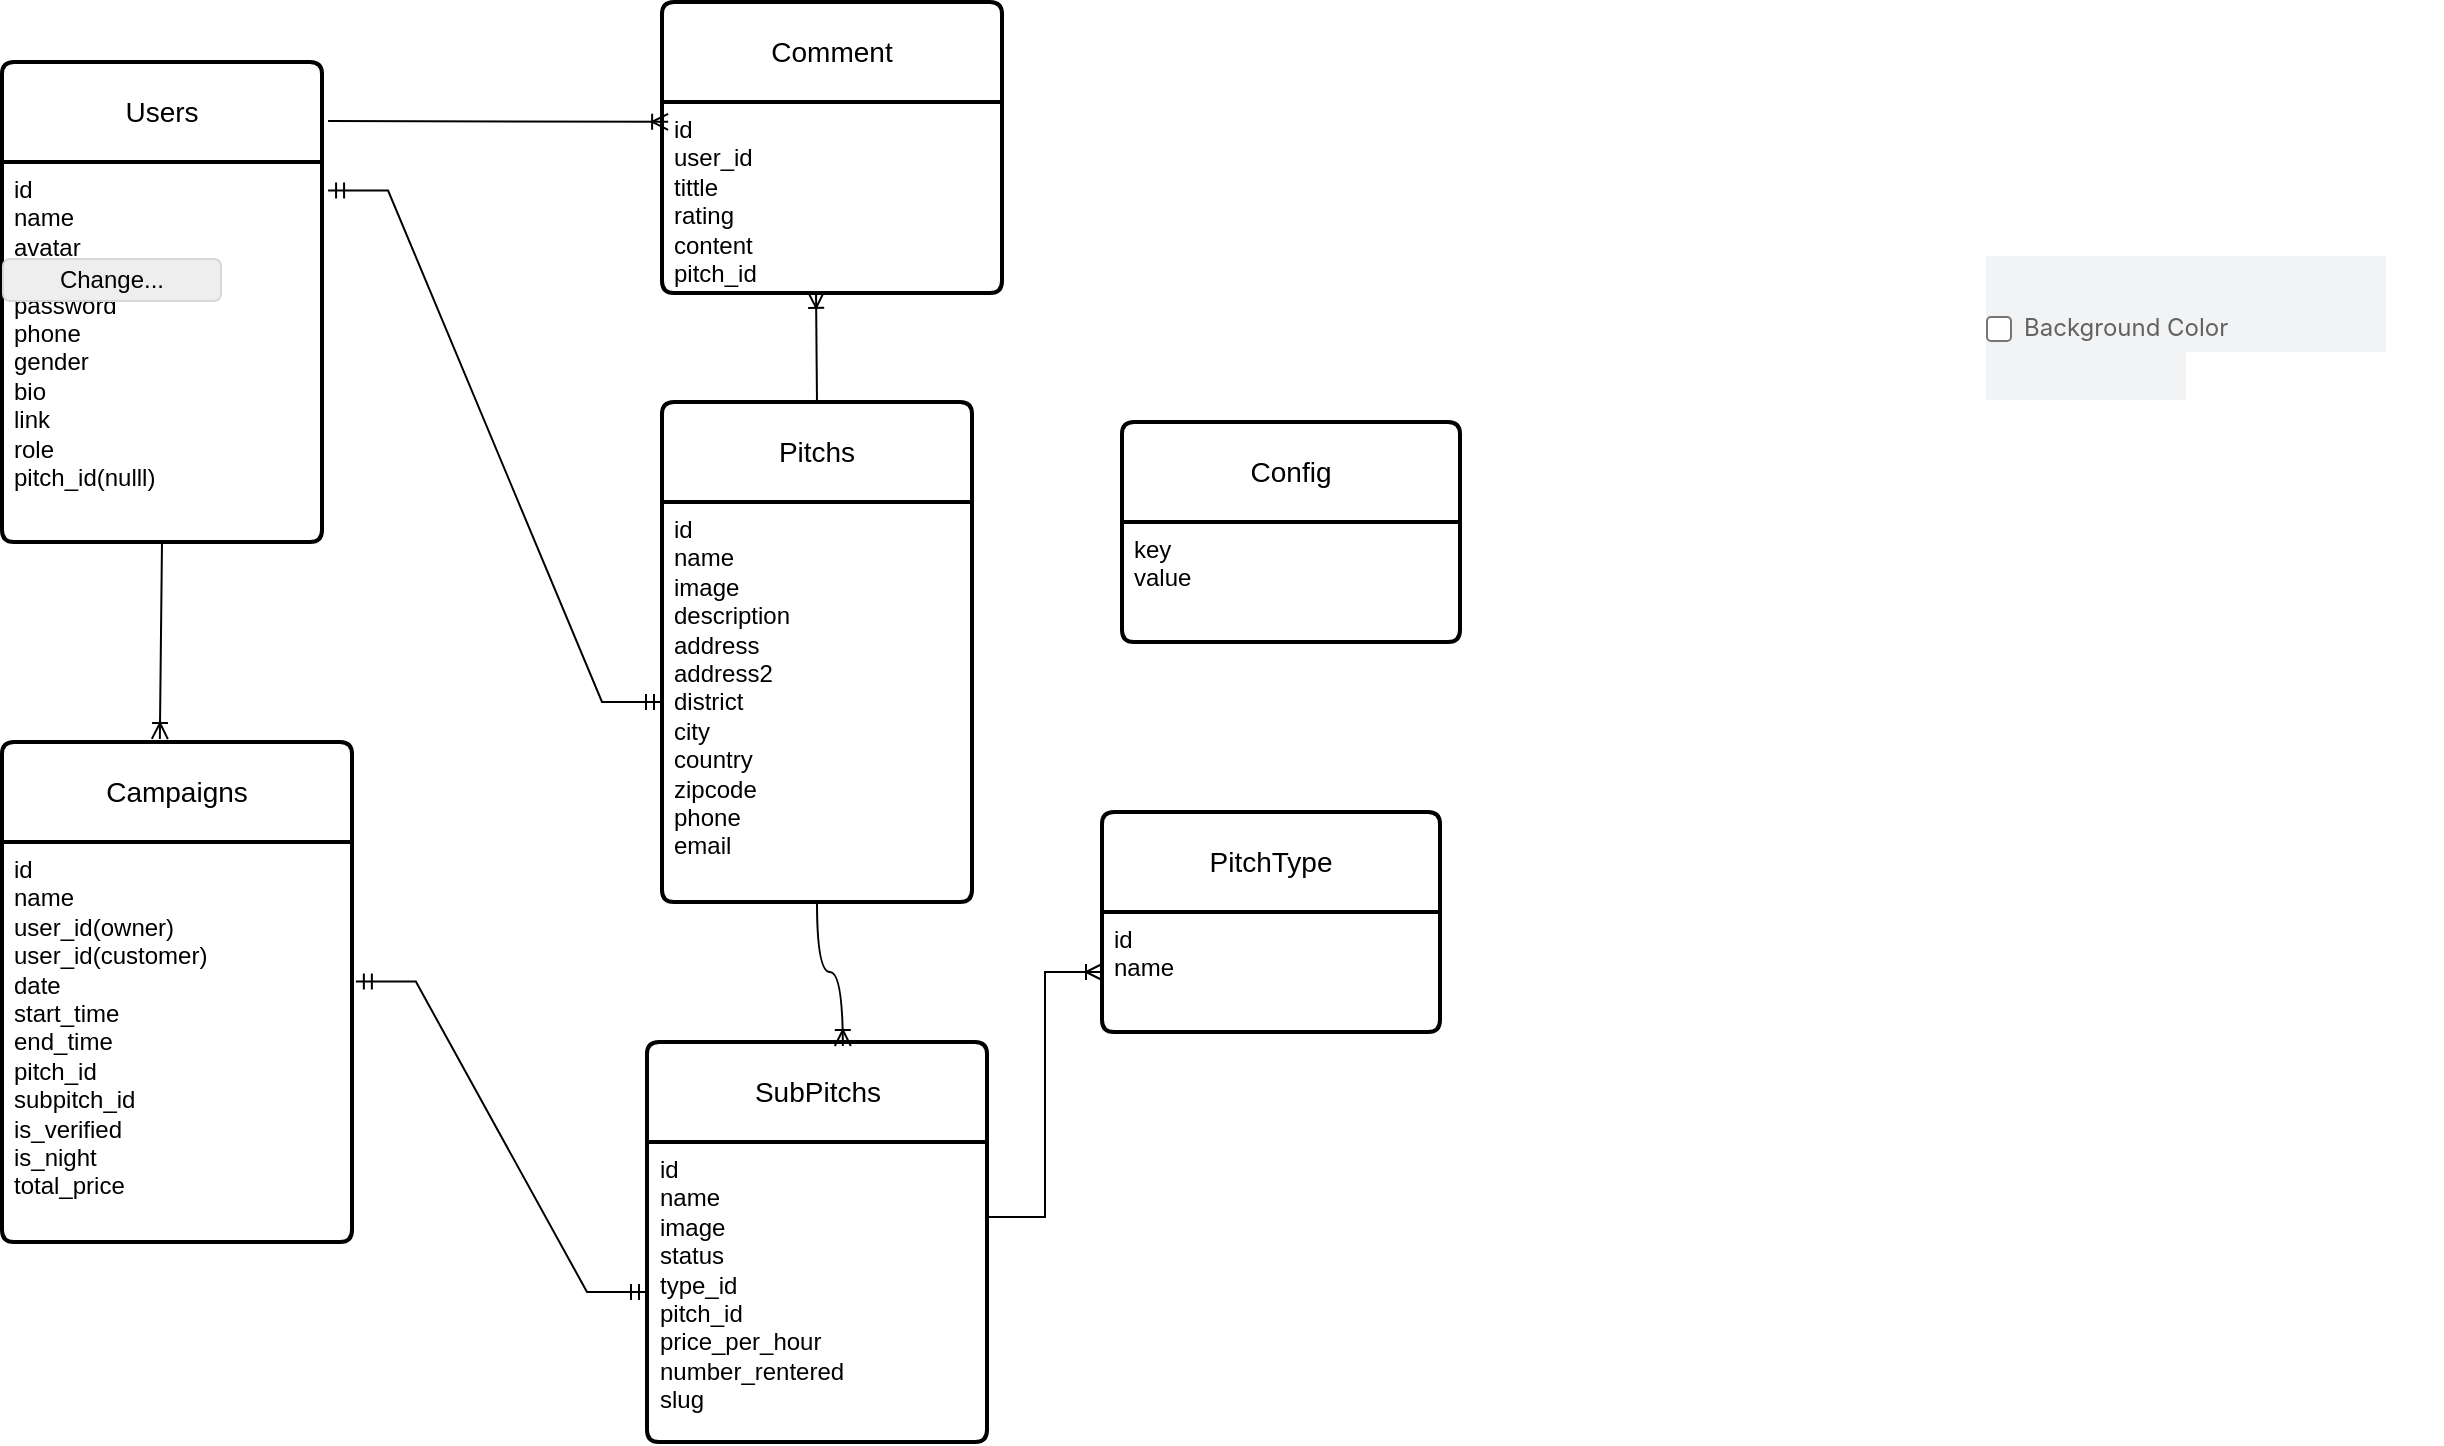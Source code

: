 <mxfile version="21.7.4" type="device">
  <diagram name="Page-1" id="pVMBMN80x8QKBzI4UBzi">
    <mxGraphModel dx="1112" dy="481" grid="1" gridSize="10" guides="1" tooltips="1" connect="1" arrows="1" fold="1" page="1" pageScale="1" pageWidth="850" pageHeight="1100" math="0" shadow="0">
      <root>
        <mxCell id="0" />
        <mxCell id="1" parent="0" />
        <mxCell id="In_JflqoJyz_LJ7BXcgr-4" value="Users" style="swimlane;childLayout=stackLayout;horizontal=1;startSize=50;horizontalStack=0;rounded=1;fontSize=14;fontStyle=0;strokeWidth=2;resizeParent=0;resizeLast=1;shadow=0;dashed=0;align=center;arcSize=4;whiteSpace=wrap;html=1;" parent="1" vertex="1">
          <mxGeometry x="90" y="120" width="160" height="240" as="geometry" />
        </mxCell>
        <mxCell id="In_JflqoJyz_LJ7BXcgr-5" value="id&lt;br&gt;name&lt;br&gt;avatar&lt;br&gt;email&lt;br&gt;password&lt;br&gt;phone&lt;br&gt;gender&lt;br&gt;bio&lt;br&gt;link&lt;br&gt;role&lt;br&gt;pitch_id(nulll)" style="align=left;strokeColor=none;fillColor=none;spacingLeft=4;fontSize=12;verticalAlign=top;resizable=0;rotatable=0;part=1;html=1;" parent="In_JflqoJyz_LJ7BXcgr-4" vertex="1">
          <mxGeometry y="50" width="160" height="190" as="geometry" />
        </mxCell>
        <mxCell id="In_JflqoJyz_LJ7BXcgr-11" value="SubPitchs" style="swimlane;childLayout=stackLayout;horizontal=1;startSize=50;horizontalStack=0;rounded=1;fontSize=14;fontStyle=0;strokeWidth=2;resizeParent=0;resizeLast=1;shadow=0;dashed=0;align=center;arcSize=4;whiteSpace=wrap;html=1;" parent="1" vertex="1">
          <mxGeometry x="412.5" y="610" width="170" height="200" as="geometry" />
        </mxCell>
        <mxCell id="In_JflqoJyz_LJ7BXcgr-12" value="id&lt;br&gt;name&lt;br&gt;image&lt;br&gt;status&lt;br&gt;type_id&lt;br&gt;pitch_id&lt;br&gt;price_per_hour&lt;br&gt;number_rentered&lt;br&gt;slug" style="align=left;strokeColor=none;fillColor=none;spacingLeft=4;fontSize=12;verticalAlign=top;resizable=0;rotatable=0;part=1;html=1;" parent="In_JflqoJyz_LJ7BXcgr-11" vertex="1">
          <mxGeometry y="50" width="170" height="150" as="geometry" />
        </mxCell>
        <mxCell id="In_JflqoJyz_LJ7BXcgr-13" value="Pitchs" style="swimlane;childLayout=stackLayout;horizontal=1;startSize=50;horizontalStack=0;rounded=1;fontSize=14;fontStyle=0;strokeWidth=2;resizeParent=0;resizeLast=1;shadow=0;dashed=0;align=center;arcSize=4;whiteSpace=wrap;html=1;" parent="1" vertex="1">
          <mxGeometry x="420" y="290" width="155" height="250" as="geometry" />
        </mxCell>
        <mxCell id="In_JflqoJyz_LJ7BXcgr-14" value="id&lt;br&gt;name&lt;br&gt;image&lt;br&gt;description&lt;br&gt;address&lt;br&gt;address2&lt;br&gt;district&lt;br&gt;city &lt;br&gt;country&lt;br&gt;zipcode&lt;br&gt;phone&lt;br&gt;email" style="align=left;strokeColor=none;fillColor=none;spacingLeft=4;fontSize=12;verticalAlign=top;resizable=0;rotatable=0;part=1;html=1;" parent="In_JflqoJyz_LJ7BXcgr-13" vertex="1">
          <mxGeometry y="50" width="155" height="200" as="geometry" />
        </mxCell>
        <mxCell id="In_JflqoJyz_LJ7BXcgr-16" value="Campaigns" style="swimlane;childLayout=stackLayout;horizontal=1;startSize=50;horizontalStack=0;rounded=1;fontSize=14;fontStyle=0;strokeWidth=2;resizeParent=0;resizeLast=1;shadow=0;dashed=0;align=center;arcSize=4;whiteSpace=wrap;html=1;" parent="1" vertex="1">
          <mxGeometry x="90" y="460" width="175" height="250" as="geometry" />
        </mxCell>
        <mxCell id="In_JflqoJyz_LJ7BXcgr-17" value="id&lt;br&gt;name&lt;br&gt;user_id(owner)&lt;br&gt;user_id(customer)&lt;br&gt;date&lt;br&gt;start_time&lt;br&gt;end_time&lt;br&gt;pitch_id&lt;br&gt;subpitch_id&lt;br&gt;is_verified&lt;br&gt;is_night&lt;br&gt;total_price&lt;br&gt;" style="align=left;strokeColor=none;fillColor=none;spacingLeft=4;fontSize=12;verticalAlign=top;resizable=0;rotatable=0;part=1;html=1;" parent="In_JflqoJyz_LJ7BXcgr-16" vertex="1">
          <mxGeometry y="50" width="175" height="200" as="geometry" />
        </mxCell>
        <mxCell id="In_JflqoJyz_LJ7BXcgr-21" value="PitchType" style="swimlane;childLayout=stackLayout;horizontal=1;startSize=50;horizontalStack=0;rounded=1;fontSize=14;fontStyle=0;strokeWidth=2;resizeParent=0;resizeLast=1;shadow=0;dashed=0;align=center;arcSize=4;whiteSpace=wrap;html=1;" parent="1" vertex="1">
          <mxGeometry x="640" y="495" width="169" height="110" as="geometry" />
        </mxCell>
        <mxCell id="In_JflqoJyz_LJ7BXcgr-22" value="id&lt;br&gt;name&lt;br&gt;" style="align=left;strokeColor=none;fillColor=none;spacingLeft=4;fontSize=12;verticalAlign=top;resizable=0;rotatable=0;part=1;html=1;" parent="In_JflqoJyz_LJ7BXcgr-21" vertex="1">
          <mxGeometry y="50" width="169" height="60" as="geometry" />
        </mxCell>
        <mxCell id="In_JflqoJyz_LJ7BXcgr-27" value="Comment" style="swimlane;childLayout=stackLayout;horizontal=1;startSize=50;horizontalStack=0;rounded=1;fontSize=14;fontStyle=0;strokeWidth=2;resizeParent=0;resizeLast=1;shadow=0;dashed=0;align=center;arcSize=4;whiteSpace=wrap;html=1;" parent="1" vertex="1">
          <mxGeometry x="420" y="90" width="170" height="145.5" as="geometry" />
        </mxCell>
        <mxCell id="In_JflqoJyz_LJ7BXcgr-28" value="id&lt;br&gt;user_id&lt;br&gt;tittle&lt;br&gt;rating&lt;br&gt;content&lt;br&gt;pitch_id" style="align=left;strokeColor=none;fillColor=none;spacingLeft=4;fontSize=12;verticalAlign=top;resizable=0;rotatable=0;part=1;html=1;" parent="In_JflqoJyz_LJ7BXcgr-27" vertex="1">
          <mxGeometry y="50" width="170" height="95.5" as="geometry" />
        </mxCell>
        <mxCell id="In_JflqoJyz_LJ7BXcgr-34" value="" style="edgeStyle=entityRelationEdgeStyle;fontSize=12;html=1;endArrow=ERmandOne;startArrow=ERmandOne;rounded=0;exitX=1.019;exitY=0.075;exitDx=0;exitDy=0;exitPerimeter=0;" parent="1" source="In_JflqoJyz_LJ7BXcgr-5" target="In_JflqoJyz_LJ7BXcgr-14" edge="1">
          <mxGeometry width="100" height="100" relative="1" as="geometry">
            <mxPoint x="190" y="307.25" as="sourcePoint" />
            <mxPoint x="290" y="207.25" as="targetPoint" />
            <Array as="points">
              <mxPoint x="30" y="187.25" />
            </Array>
          </mxGeometry>
        </mxCell>
        <mxCell id="In_JflqoJyz_LJ7BXcgr-35" value="" style="fontSize=12;html=1;endArrow=ERoneToMany;rounded=0;exitX=0.5;exitY=1;exitDx=0;exitDy=0;entryX=0.451;entryY=-0.006;entryDx=0;entryDy=0;entryPerimeter=0;" parent="1" source="In_JflqoJyz_LJ7BXcgr-5" target="In_JflqoJyz_LJ7BXcgr-16" edge="1">
          <mxGeometry width="100" height="100" relative="1" as="geometry">
            <mxPoint x="380" y="440" as="sourcePoint" />
            <mxPoint x="480" y="340" as="targetPoint" />
          </mxGeometry>
        </mxCell>
        <mxCell id="In_JflqoJyz_LJ7BXcgr-36" value="" style="fontSize=12;html=1;endArrow=ERoneToMany;rounded=0;entryX=0.576;entryY=0.01;entryDx=0;entryDy=0;entryPerimeter=0;exitX=0.5;exitY=1;exitDx=0;exitDy=0;edgeStyle=orthogonalEdgeStyle;curved=1;" parent="1" source="In_JflqoJyz_LJ7BXcgr-14" target="In_JflqoJyz_LJ7BXcgr-11" edge="1">
          <mxGeometry width="100" height="100" relative="1" as="geometry">
            <mxPoint x="445" y="340" as="sourcePoint" />
            <mxPoint x="450" y="390" as="targetPoint" />
          </mxGeometry>
        </mxCell>
        <mxCell id="In_JflqoJyz_LJ7BXcgr-39" value="Config" style="swimlane;childLayout=stackLayout;horizontal=1;startSize=50;horizontalStack=0;rounded=1;fontSize=14;fontStyle=0;strokeWidth=2;resizeParent=0;resizeLast=1;shadow=0;dashed=0;align=center;arcSize=4;whiteSpace=wrap;html=1;" parent="1" vertex="1">
          <mxGeometry x="650" y="300" width="169" height="110" as="geometry" />
        </mxCell>
        <mxCell id="In_JflqoJyz_LJ7BXcgr-40" value="key&lt;br&gt;value&lt;br&gt;" style="align=left;strokeColor=none;fillColor=none;spacingLeft=4;fontSize=12;verticalAlign=top;resizable=0;rotatable=0;part=1;html=1;" parent="In_JflqoJyz_LJ7BXcgr-39" vertex="1">
          <mxGeometry y="50" width="169" height="60" as="geometry" />
        </mxCell>
        <mxCell id="In_JflqoJyz_LJ7BXcgr-41" value="" style="fontSize=12;html=1;endArrow=ERoneToMany;rounded=0;exitX=1.019;exitY=0.123;exitDx=0;exitDy=0;exitPerimeter=0;entryX=0.018;entryY=0.104;entryDx=0;entryDy=0;entryPerimeter=0;" parent="1" source="In_JflqoJyz_LJ7BXcgr-4" target="In_JflqoJyz_LJ7BXcgr-28" edge="1">
          <mxGeometry width="100" height="100" relative="1" as="geometry">
            <mxPoint x="150" y="360" as="sourcePoint" />
            <mxPoint x="330" y="160" as="targetPoint" />
          </mxGeometry>
        </mxCell>
        <mxCell id="In_JflqoJyz_LJ7BXcgr-42" value="" style="fontSize=12;html=1;endArrow=ERoneToMany;rounded=0;entryX=0.453;entryY=0.994;entryDx=0;entryDy=0;exitX=0.5;exitY=0;exitDx=0;exitDy=0;entryPerimeter=0;" parent="1" source="In_JflqoJyz_LJ7BXcgr-13" target="In_JflqoJyz_LJ7BXcgr-28" edge="1">
          <mxGeometry width="100" height="100" relative="1" as="geometry">
            <mxPoint x="380" y="330" as="sourcePoint" />
            <mxPoint x="380" y="260" as="targetPoint" />
          </mxGeometry>
        </mxCell>
        <mxCell id="In_JflqoJyz_LJ7BXcgr-43" value="" style="fontSize=12;html=1;endArrow=ERoneToMany;rounded=0;exitX=1;exitY=0.25;exitDx=0;exitDy=0;edgeStyle=elbowEdgeStyle;" parent="1" source="In_JflqoJyz_LJ7BXcgr-12" target="In_JflqoJyz_LJ7BXcgr-22" edge="1">
          <mxGeometry width="100" height="100" relative="1" as="geometry">
            <mxPoint x="213" y="180" as="sourcePoint" />
            <mxPoint x="350" y="180" as="targetPoint" />
          </mxGeometry>
        </mxCell>
        <mxCell id="H8BSouQ7JTXCSJEFMv10-3" value="" style="edgeStyle=entityRelationEdgeStyle;fontSize=12;html=1;endArrow=ERmandOne;startArrow=ERmandOne;rounded=0;entryX=0;entryY=0.5;entryDx=0;entryDy=0;exitX=1.011;exitY=0.349;exitDx=0;exitDy=0;exitPerimeter=0;" parent="1" source="In_JflqoJyz_LJ7BXcgr-17" target="In_JflqoJyz_LJ7BXcgr-12" edge="1">
          <mxGeometry width="100" height="100" relative="1" as="geometry">
            <mxPoint x="310" y="760" as="sourcePoint" />
            <mxPoint x="410" y="660" as="targetPoint" />
          </mxGeometry>
        </mxCell>
        <mxCell id="H8BSouQ7JTXCSJEFMv10-4" value="&lt;div style=&quot;border-color: var(--border-color); color: rgb(97, 97, 97); font-family: -apple-system, BlinkMacSystemFont, &amp;quot;Segoe UI Variable&amp;quot;, &amp;quot;Segoe UI&amp;quot;, system-ui, ui-sans-serif, Helvetica, Arial, sans-serif, &amp;quot;Apple Color Emoji&amp;quot;, &amp;quot;Segoe UI Emoji&amp;quot;; font-size: 12px; font-style: normal; font-variant-ligatures: normal; font-variant-caps: normal; font-weight: 400; letter-spacing: normal; orphans: 2; text-align: left; text-indent: 0px; text-transform: none; widows: 2; word-spacing: 0px; -webkit-text-stroke-width: 0px; white-space: nowrap; background-color: rgb(241, 243, 244); text-decoration-thickness: initial; text-decoration-style: initial; text-decoration-color: initial; display: flex; align-items: center; padding: 3px 0px; height: 18px;&quot;&gt;&lt;button style=&quot;border: 1px solid rgb(216, 216, 216); font-size: inherit; border-radius: 4px; background: rgb(238, 238, 238); text-overflow: ellipsis; overflow: hidden; padding: 2px; position: absolute; height: 22px; left: 0px; margin-left: 1px; width: 110px; max-width: 110px;&quot;&gt;Change...&lt;/button&gt;&lt;/div&gt;&lt;div style=&quot;border-color: var(--border-color); color: rgb(97, 97, 97); font-family: -apple-system, BlinkMacSystemFont, &amp;quot;Segoe UI Variable&amp;quot;, &amp;quot;Segoe UI&amp;quot;, system-ui, ui-sans-serif, Helvetica, Arial, sans-serif, &amp;quot;Apple Color Emoji&amp;quot;, &amp;quot;Segoe UI Emoji&amp;quot;; font-size: 12px; font-style: normal; font-variant-ligatures: normal; font-variant-caps: normal; font-weight: 400; letter-spacing: normal; orphans: 2; text-align: left; text-indent: 0px; text-transform: none; widows: 2; word-spacing: 0px; -webkit-text-stroke-width: 0px; white-space: nowrap; background-color: rgb(241, 243, 244); text-decoration-thickness: initial; text-decoration-style: initial; text-decoration-color: initial; padding: 5px 0px 1px; overflow: hidden; width: 200px; height: 18px;&quot;&gt;&lt;input style=&quot;border: 1px solid rgb(216, 216, 216); font-size: inherit; border-radius: 4px; margin: 1px 6px 0px 0px; vertical-align: top;&quot; type=&quot;checkbox&quot;&gt;&lt;span style=&quot;border-color: var(--border-color); vertical-align: top;&quot;&gt;Background Color&lt;/span&gt;&lt;input style=&quot;border: none; font-size: inherit; border-radius: 4px; position: relative; visibility: hidden; top: 10px; width: 0px; height: 0px;&quot; type=&quot;color&quot;&gt;&lt;/div&gt;&lt;div style=&quot;border-color: var(--border-color); color: rgb(97, 97, 97); font-family: -apple-system, BlinkMacSystemFont, &amp;quot;Segoe UI Variable&amp;quot;, &amp;quot;Segoe UI&amp;quot;, system-ui, ui-sans-serif, Helvetica, Arial, sans-serif, &amp;quot;Apple Color Emoji&amp;quot;, &amp;quot;Segoe UI Emoji&amp;quot;; font-size: 12px; font-style: normal; font-variant-ligatures: normal; font-variant-caps: normal; font-weight: 400; letter-spacing: normal; orphans: 2; text-align: left; text-indent: 0px; text-transform: none; widows: 2; word-spacing: 0px; -webkit-text-stroke-width: 0px; white-space: nowrap; background-color: rgb(241, 243, 244); text-decoration-thickness: initial; text-decoration-style: initial; text-decoration-color: initial; display: inline-flex; align-items: center; padding: 3px 0px; height: 18px; width: 100px; max-width: 100px; margin-right: 4px;&quot;&gt;&lt;br class=&quot;Apple-interchange-newline&quot;&gt;&lt;/div&gt;" style="text;whiteSpace=wrap;html=1;" parent="1" vertex="1">
          <mxGeometry x="1080" y="210" width="230" height="100" as="geometry" />
        </mxCell>
      </root>
    </mxGraphModel>
  </diagram>
</mxfile>
